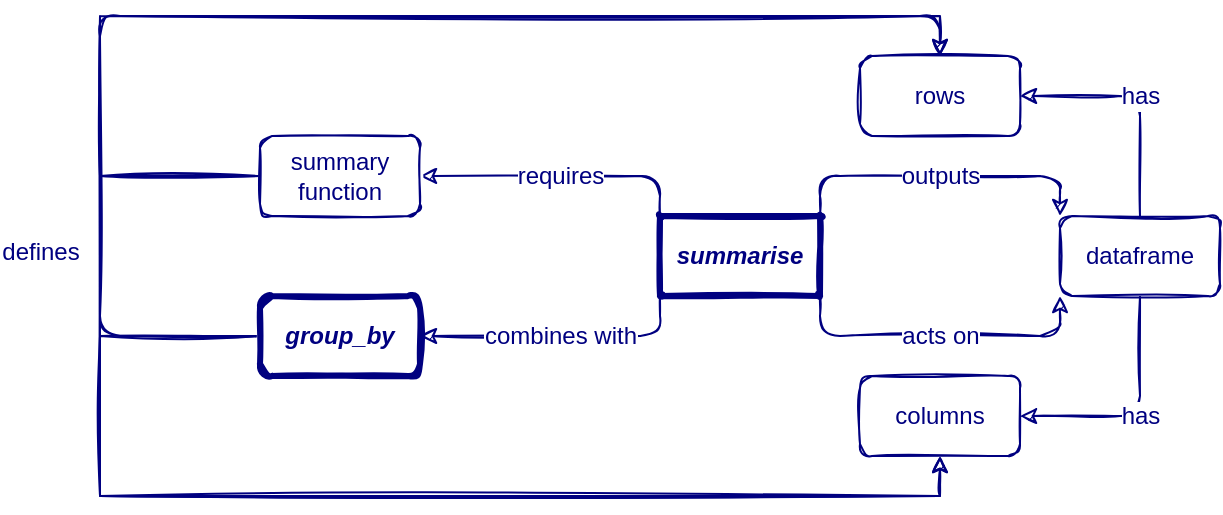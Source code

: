 <mxfile version="13.6.9" type="github">
  <diagram id="FgS1PKGfFNiu4O3C8QIE" name="Page-1">
    <mxGraphModel dx="736" dy="750" grid="1" gridSize="10" guides="1" tooltips="1" connect="1" arrows="1" fold="1" page="1" pageScale="1" pageWidth="1169" pageHeight="827" math="0" shadow="0">
      <root>
        <mxCell id="0" />
        <mxCell id="1" parent="0" />
        <mxCell id="81nSJXgKICTI2irXJMuN-9" value="requires" style="edgeStyle=orthogonalEdgeStyle;orthogonalLoop=1;jettySize=auto;html=1;exitX=0;exitY=0;exitDx=0;exitDy=0;entryX=1;entryY=0.5;entryDx=0;entryDy=0;endFill=1;strokeColor=#000080;fontSize=12;fontColor=#000080;sketch=1;" edge="1" parent="1" source="81nSJXgKICTI2irXJMuN-1" target="81nSJXgKICTI2irXJMuN-7">
          <mxGeometry relative="1" as="geometry" />
        </mxCell>
        <mxCell id="81nSJXgKICTI2irXJMuN-12" value="acts on" style="edgeStyle=orthogonalEdgeStyle;orthogonalLoop=1;jettySize=auto;html=1;exitX=1;exitY=1;exitDx=0;exitDy=0;entryX=0;entryY=1;entryDx=0;entryDy=0;endFill=1;strokeColor=#000080;fontSize=12;fontColor=#000080;sketch=1;" edge="1" parent="1" source="81nSJXgKICTI2irXJMuN-1" target="81nSJXgKICTI2irXJMuN-5">
          <mxGeometry relative="1" as="geometry" />
        </mxCell>
        <mxCell id="81nSJXgKICTI2irXJMuN-13" value="outputs" style="edgeStyle=orthogonalEdgeStyle;orthogonalLoop=1;jettySize=auto;html=1;exitX=1;exitY=0;exitDx=0;exitDy=0;entryX=0;entryY=0;entryDx=0;entryDy=0;endFill=1;strokeColor=#000080;fontSize=12;fontColor=#000080;sketch=1;" edge="1" parent="1" source="81nSJXgKICTI2irXJMuN-1" target="81nSJXgKICTI2irXJMuN-5">
          <mxGeometry relative="1" as="geometry" />
        </mxCell>
        <mxCell id="81nSJXgKICTI2irXJMuN-14" value="combines with" style="edgeStyle=orthogonalEdgeStyle;orthogonalLoop=1;jettySize=auto;html=1;exitX=0;exitY=1;exitDx=0;exitDy=0;entryX=1;entryY=0.5;entryDx=0;entryDy=0;endFill=1;strokeColor=#000080;fontSize=12;fontColor=#000080;sketch=1;" edge="1" parent="1" source="81nSJXgKICTI2irXJMuN-1" target="81nSJXgKICTI2irXJMuN-2">
          <mxGeometry relative="1" as="geometry" />
        </mxCell>
        <mxCell id="81nSJXgKICTI2irXJMuN-1" value="&lt;div style=&quot;font-size: 12px;&quot;&gt;summarise&lt;/div&gt;" style="whiteSpace=wrap;html=1;strokeColor=#000080;fontFamily=Helvetica;strokeWidth=3;fontColor=#000080;fontStyle=3;fontSize=12;arcSize=0;sketch=1;rounded=1;" vertex="1" parent="1">
          <mxGeometry x="400" y="360" width="80" height="40" as="geometry" />
        </mxCell>
        <mxCell id="81nSJXgKICTI2irXJMuN-18" value="defines" style="edgeStyle=orthogonalEdgeStyle;orthogonalLoop=1;jettySize=auto;html=1;exitX=0;exitY=0.5;exitDx=0;exitDy=0;entryX=0.5;entryY=0;entryDx=0;entryDy=0;endFill=1;strokeColor=#000080;fontSize=12;fontColor=#000080;sketch=1;" edge="1" parent="1" source="81nSJXgKICTI2irXJMuN-2" target="81nSJXgKICTI2irXJMuN-3">
          <mxGeometry x="-0.758" y="-50" relative="1" as="geometry">
            <Array as="points">
              <mxPoint x="120" y="420" />
              <mxPoint x="120" y="260" />
              <mxPoint x="540" y="260" />
            </Array>
            <mxPoint x="-80" y="-40" as="offset" />
          </mxGeometry>
        </mxCell>
        <mxCell id="81nSJXgKICTI2irXJMuN-24" style="edgeStyle=orthogonalEdgeStyle;rounded=0;sketch=1;orthogonalLoop=1;jettySize=auto;html=1;exitX=0;exitY=0.5;exitDx=0;exitDy=0;entryX=0.5;entryY=1;entryDx=0;entryDy=0;endFill=1;strokeColor=#000080;fontSize=12;fontColor=#000080;" edge="1" parent="1" source="81nSJXgKICTI2irXJMuN-2" target="81nSJXgKICTI2irXJMuN-4">
          <mxGeometry relative="1" as="geometry">
            <Array as="points">
              <mxPoint x="120" y="420" />
              <mxPoint x="120" y="500" />
              <mxPoint x="540" y="500" />
            </Array>
          </mxGeometry>
        </mxCell>
        <mxCell id="81nSJXgKICTI2irXJMuN-2" value="group_by" style="whiteSpace=wrap;html=1;strokeColor=#000080;strokeWidth=3;fontSize=12;fontColor=#000080;fontStyle=3;sketch=1;rounded=1;" vertex="1" parent="1">
          <mxGeometry x="200" y="400" width="80" height="40" as="geometry" />
        </mxCell>
        <mxCell id="81nSJXgKICTI2irXJMuN-3" value="rows" style="whiteSpace=wrap;html=1;strokeColor=#000080;strokeWidth=1;fontSize=12;fontColor=#000080;sketch=1;rounded=1;" vertex="1" parent="1">
          <mxGeometry x="500" y="280" width="80" height="40" as="geometry" />
        </mxCell>
        <mxCell id="81nSJXgKICTI2irXJMuN-4" value="columns" style="whiteSpace=wrap;html=1;strokeColor=#000080;strokeWidth=1;fontSize=12;fontColor=#000080;sketch=1;rounded=1;" vertex="1" parent="1">
          <mxGeometry x="500" y="440" width="80" height="40" as="geometry" />
        </mxCell>
        <mxCell id="81nSJXgKICTI2irXJMuN-10" value="has" style="edgeStyle=orthogonalEdgeStyle;orthogonalLoop=1;jettySize=auto;html=1;exitX=0.5;exitY=0;exitDx=0;exitDy=0;entryX=1;entryY=0.5;entryDx=0;entryDy=0;endFill=1;strokeColor=#000080;fontSize=12;fontColor=#000080;sketch=1;" edge="1" parent="1" source="81nSJXgKICTI2irXJMuN-5" target="81nSJXgKICTI2irXJMuN-3">
          <mxGeometry relative="1" as="geometry" />
        </mxCell>
        <mxCell id="81nSJXgKICTI2irXJMuN-11" value="has" style="edgeStyle=orthogonalEdgeStyle;orthogonalLoop=1;jettySize=auto;html=1;exitX=0.5;exitY=1;exitDx=0;exitDy=0;entryX=1;entryY=0.5;entryDx=0;entryDy=0;endFill=1;strokeColor=#000080;fontSize=12;fontColor=#000080;sketch=1;" edge="1" parent="1" source="81nSJXgKICTI2irXJMuN-5" target="81nSJXgKICTI2irXJMuN-4">
          <mxGeometry relative="1" as="geometry" />
        </mxCell>
        <mxCell id="81nSJXgKICTI2irXJMuN-5" value="&lt;div style=&quot;font-size: 12px;&quot;&gt;dataframe&lt;/div&gt;" style="whiteSpace=wrap;html=1;strokeColor=#000080;fontFamily=Helvetica;strokeWidth=1;fontColor=#000080;fontStyle=0;fontSize=12;sketch=1;rounded=1;" vertex="1" parent="1">
          <mxGeometry x="600" y="360" width="80" height="40" as="geometry" />
        </mxCell>
        <mxCell id="81nSJXgKICTI2irXJMuN-23" style="edgeStyle=orthogonalEdgeStyle;rounded=0;sketch=1;orthogonalLoop=1;jettySize=auto;html=1;entryX=0.5;entryY=1;entryDx=0;entryDy=0;endFill=1;strokeColor=#000080;fontSize=12;fontColor=#000080;exitX=0;exitY=0.5;exitDx=0;exitDy=0;" edge="1" parent="1" source="81nSJXgKICTI2irXJMuN-7" target="81nSJXgKICTI2irXJMuN-4">
          <mxGeometry relative="1" as="geometry">
            <mxPoint x="130" y="380" as="sourcePoint" />
            <Array as="points">
              <mxPoint x="120" y="340" />
              <mxPoint x="120" y="500" />
              <mxPoint x="540" y="500" />
            </Array>
          </mxGeometry>
        </mxCell>
        <mxCell id="81nSJXgKICTI2irXJMuN-25" style="edgeStyle=orthogonalEdgeStyle;rounded=0;sketch=1;orthogonalLoop=1;jettySize=auto;html=1;exitX=0;exitY=0.5;exitDx=0;exitDy=0;endFill=1;strokeColor=#000080;fontSize=12;fontColor=#000080;" edge="1" parent="1" source="81nSJXgKICTI2irXJMuN-7">
          <mxGeometry relative="1" as="geometry">
            <mxPoint x="540" y="280" as="targetPoint" />
            <Array as="points">
              <mxPoint x="120" y="340" />
              <mxPoint x="120" y="260" />
              <mxPoint x="540" y="260" />
            </Array>
          </mxGeometry>
        </mxCell>
        <mxCell id="81nSJXgKICTI2irXJMuN-7" value="summary function" style="whiteSpace=wrap;html=1;fontColor=#000080;fontStyle=0;strokeColor=#000080;strokeWidth=1;fontSize=12;sketch=1;rounded=1;" vertex="1" parent="1">
          <mxGeometry x="200" y="320" width="80" height="40" as="geometry" />
        </mxCell>
      </root>
    </mxGraphModel>
  </diagram>
</mxfile>
